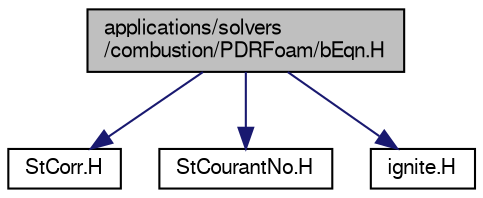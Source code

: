 digraph "applications/solvers/combustion/PDRFoam/bEqn.H"
{
  bgcolor="transparent";
  edge [fontname="FreeSans",fontsize="10",labelfontname="FreeSans",labelfontsize="10"];
  node [fontname="FreeSans",fontsize="10",shape=record];
  Node0 [label="applications/solvers\l/combustion/PDRFoam/bEqn.H",height=0.2,width=0.4,color="black", fillcolor="grey75", style="filled", fontcolor="black"];
  Node0 -> Node1 [color="midnightblue",fontsize="10",style="solid",fontname="FreeSans"];
  Node1 [label="StCorr.H",height=0.2,width=0.4,color="black",URL="$a01082.html"];
  Node0 -> Node2 [color="midnightblue",fontsize="10",style="solid",fontname="FreeSans"];
  Node2 [label="StCourantNo.H",height=0.2,width=0.4,color="black",URL="$a19826.html",tooltip="Calculates and outputs the mean and maximum Courant Numbers. "];
  Node0 -> Node3 [color="midnightblue",fontsize="10",style="solid",fontname="FreeSans"];
  Node3 [label="ignite.H",height=0.2,width=0.4,color="black",URL="$a01055.html"];
}
